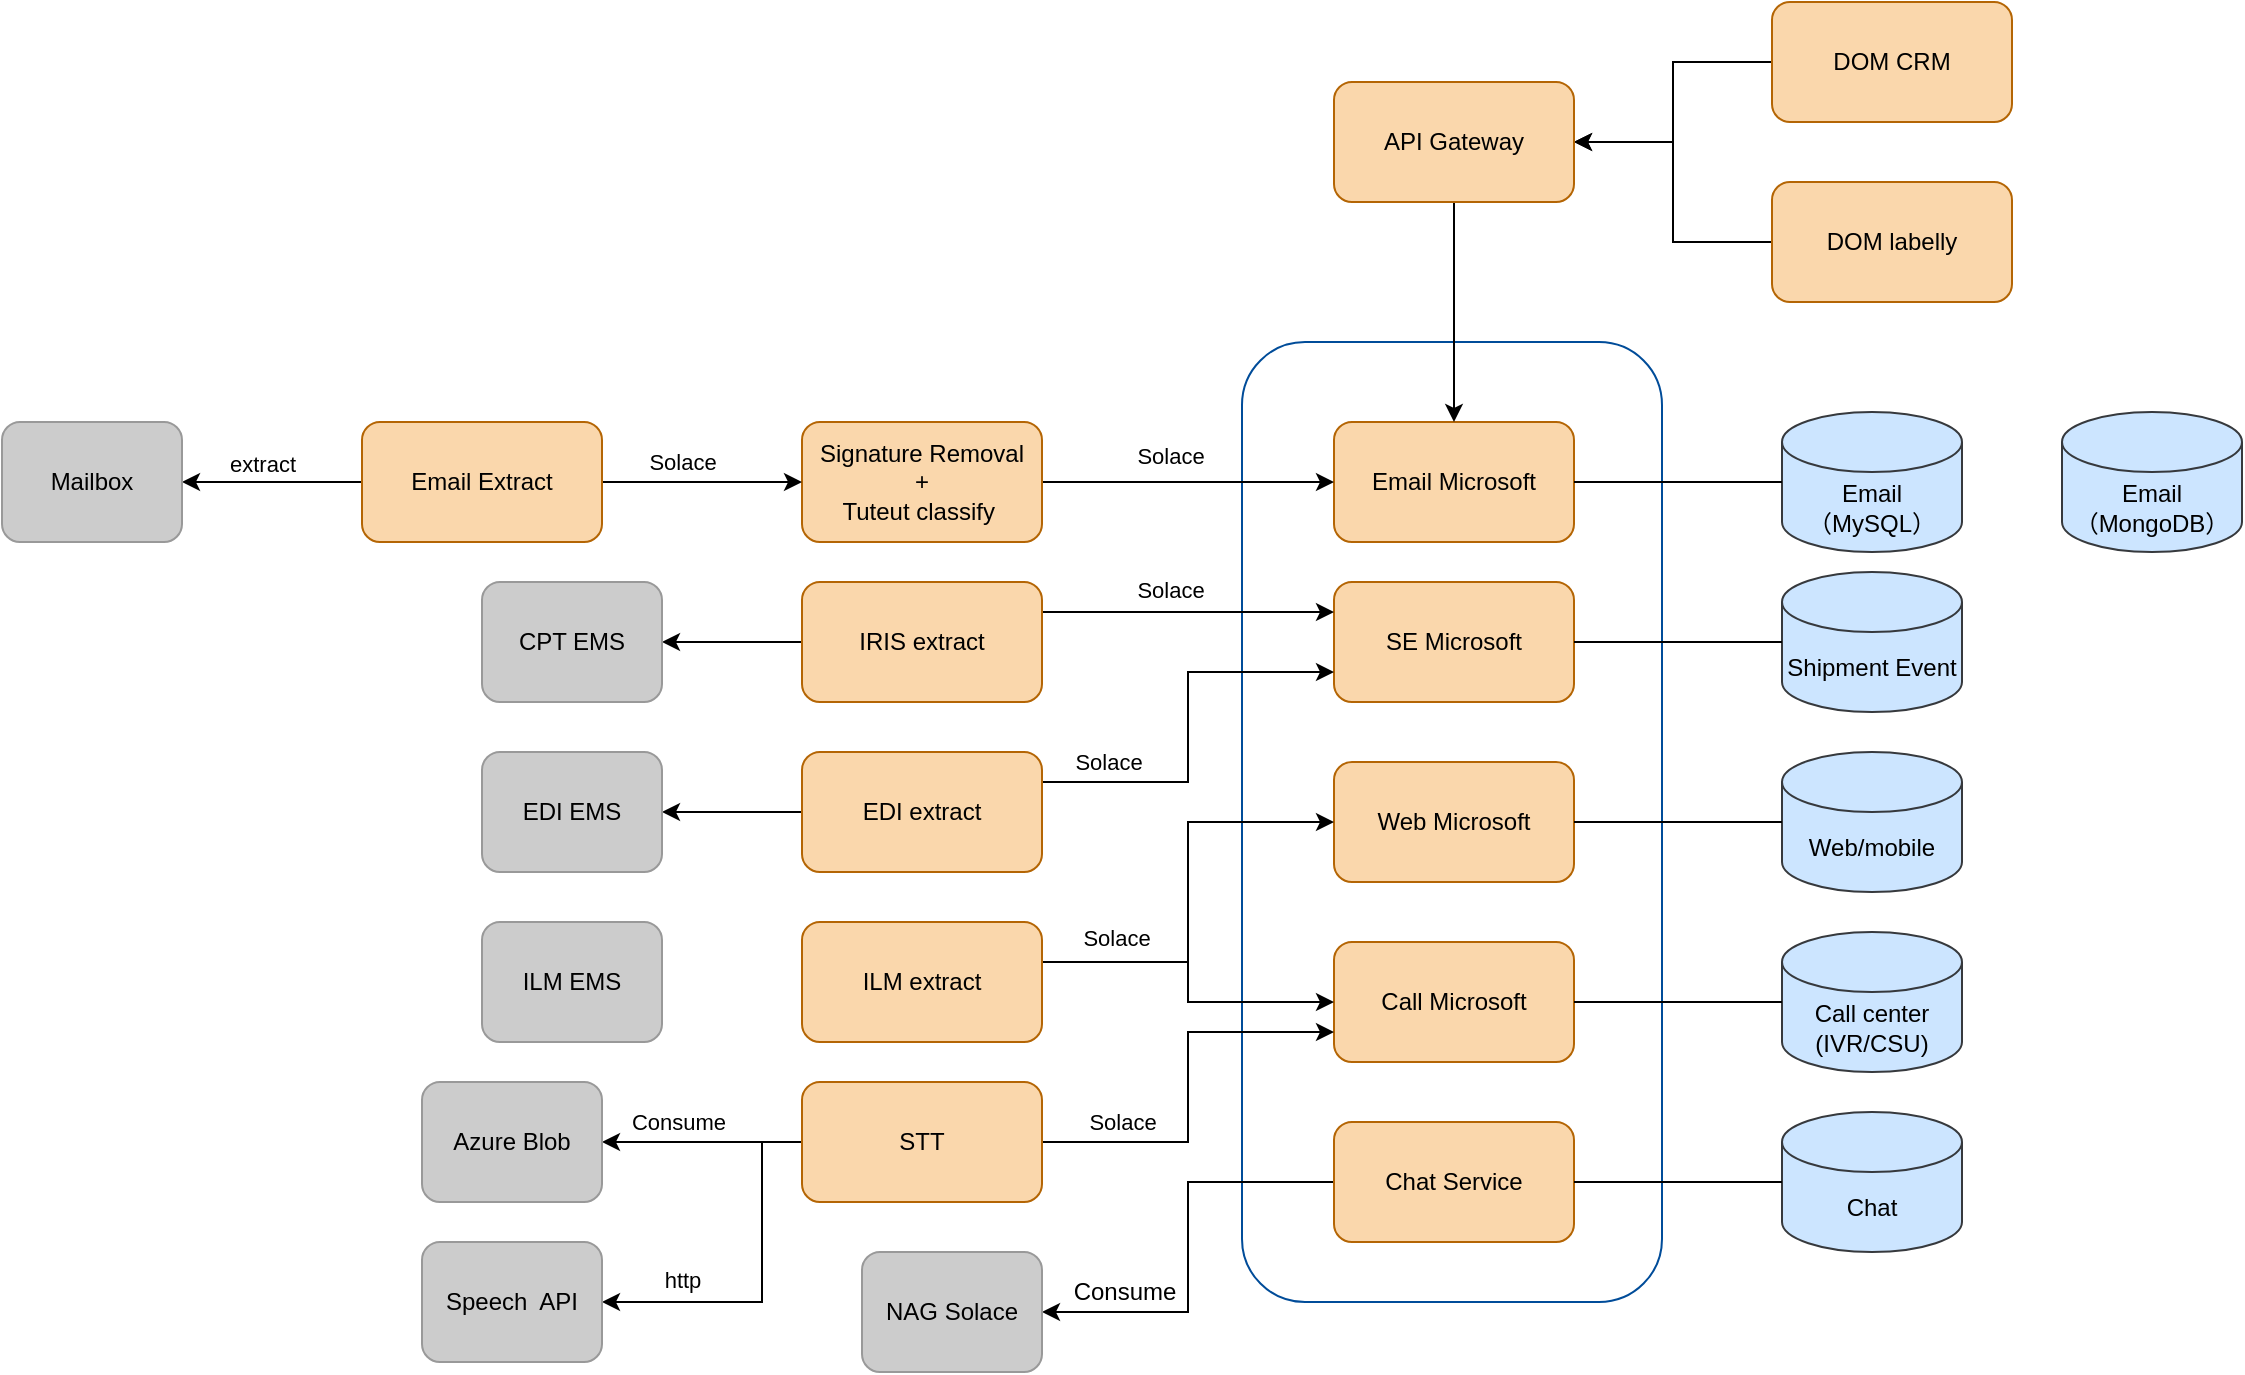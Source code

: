 <mxfile version="14.4.8" type="github">
  <diagram id="49KzD0q_o52CGu3O8EtS" name="Page-1">
    <mxGraphModel dx="2249" dy="1931" grid="1" gridSize="10" guides="1" tooltips="1" connect="1" arrows="1" fold="1" page="1" pageScale="1" pageWidth="827" pageHeight="1169" math="0" shadow="0">
      <root>
        <mxCell id="0" />
        <mxCell id="1" parent="0" />
        <mxCell id="RPP7evLBG8meGlh0PdTi-4" value="" style="rounded=1;whiteSpace=wrap;html=1;fillColor=none;strokeColor=#004C99;" vertex="1" parent="1">
          <mxGeometry x="450" y="130" width="210" height="480" as="geometry" />
        </mxCell>
        <mxCell id="RPP7evLBG8meGlh0PdTi-5" value="Email Microsoft" style="rounded=1;whiteSpace=wrap;html=1;strokeColor=#b46504;fillColor=#fad7ac;" vertex="1" parent="1">
          <mxGeometry x="496" y="170" width="120" height="60" as="geometry" />
        </mxCell>
        <mxCell id="RPP7evLBG8meGlh0PdTi-6" value="SE Microsoft" style="rounded=1;whiteSpace=wrap;html=1;strokeColor=#b46504;fillColor=#fad7ac;" vertex="1" parent="1">
          <mxGeometry x="496" y="250" width="120" height="60" as="geometry" />
        </mxCell>
        <mxCell id="RPP7evLBG8meGlh0PdTi-7" value="Web Microsoft" style="rounded=1;whiteSpace=wrap;html=1;strokeColor=#b46504;fillColor=#fad7ac;" vertex="1" parent="1">
          <mxGeometry x="496" y="340" width="120" height="60" as="geometry" />
        </mxCell>
        <mxCell id="RPP7evLBG8meGlh0PdTi-8" value="Call Microsoft" style="rounded=1;whiteSpace=wrap;html=1;strokeColor=#b46504;fillColor=#fad7ac;" vertex="1" parent="1">
          <mxGeometry x="496" y="430" width="120" height="60" as="geometry" />
        </mxCell>
        <mxCell id="RPP7evLBG8meGlh0PdTi-66" style="edgeStyle=orthogonalEdgeStyle;rounded=0;orthogonalLoop=1;jettySize=auto;html=1;entryX=1;entryY=0.5;entryDx=0;entryDy=0;" edge="1" parent="1" source="RPP7evLBG8meGlh0PdTi-9" target="RPP7evLBG8meGlh0PdTi-65">
          <mxGeometry relative="1" as="geometry" />
        </mxCell>
        <mxCell id="RPP7evLBG8meGlh0PdTi-9" value="Chat Service" style="rounded=1;whiteSpace=wrap;html=1;strokeColor=#b46504;fillColor=#fad7ac;" vertex="1" parent="1">
          <mxGeometry x="496" y="520" width="120" height="60" as="geometry" />
        </mxCell>
        <mxCell id="RPP7evLBG8meGlh0PdTi-10" value="Call center &lt;br&gt;(IVR/CSU)" style="shape=cylinder3;whiteSpace=wrap;html=1;boundedLbl=1;backgroundOutline=1;size=15;strokeColor=#36393d;fillColor=#cce5ff;" vertex="1" parent="1">
          <mxGeometry x="720" y="425" width="90" height="70" as="geometry" />
        </mxCell>
        <mxCell id="RPP7evLBG8meGlh0PdTi-12" value="Web/mobile" style="shape=cylinder3;whiteSpace=wrap;html=1;boundedLbl=1;backgroundOutline=1;size=15;strokeColor=#36393d;fillColor=#cce5ff;" vertex="1" parent="1">
          <mxGeometry x="720" y="335" width="90" height="70" as="geometry" />
        </mxCell>
        <mxCell id="RPP7evLBG8meGlh0PdTi-13" value="Email&lt;br&gt;（MySQL）" style="shape=cylinder3;whiteSpace=wrap;html=1;boundedLbl=1;backgroundOutline=1;size=15;strokeColor=#36393d;fillColor=#cce5ff;" vertex="1" parent="1">
          <mxGeometry x="720" y="165" width="90" height="70" as="geometry" />
        </mxCell>
        <mxCell id="RPP7evLBG8meGlh0PdTi-14" value="Shipment Event" style="shape=cylinder3;whiteSpace=wrap;html=1;boundedLbl=1;backgroundOutline=1;size=15;strokeColor=#36393d;fillColor=#cce5ff;" vertex="1" parent="1">
          <mxGeometry x="720" y="245" width="90" height="70" as="geometry" />
        </mxCell>
        <mxCell id="RPP7evLBG8meGlh0PdTi-15" value="Email&lt;br&gt;（MongoDB）" style="shape=cylinder3;whiteSpace=wrap;html=1;boundedLbl=1;backgroundOutline=1;size=15;strokeColor=#36393d;fillColor=#cce5ff;" vertex="1" parent="1">
          <mxGeometry x="860" y="165" width="90" height="70" as="geometry" />
        </mxCell>
        <mxCell id="RPP7evLBG8meGlh0PdTi-16" value="Chat" style="shape=cylinder3;whiteSpace=wrap;html=1;boundedLbl=1;backgroundOutline=1;size=15;strokeColor=#36393d;fillColor=#cce5ff;" vertex="1" parent="1">
          <mxGeometry x="720" y="515" width="90" height="70" as="geometry" />
        </mxCell>
        <mxCell id="RPP7evLBG8meGlh0PdTi-24" style="edgeStyle=orthogonalEdgeStyle;rounded=0;orthogonalLoop=1;jettySize=auto;html=1;entryX=0;entryY=0.5;entryDx=0;entryDy=0;" edge="1" parent="1" source="RPP7evLBG8meGlh0PdTi-17" target="RPP7evLBG8meGlh0PdTi-5">
          <mxGeometry relative="1" as="geometry" />
        </mxCell>
        <mxCell id="RPP7evLBG8meGlh0PdTi-25" value="Solace" style="edgeLabel;html=1;align=center;verticalAlign=middle;resizable=0;points=[];" vertex="1" connectable="0" parent="RPP7evLBG8meGlh0PdTi-24">
          <mxGeometry x="-0.137" y="-1" relative="1" as="geometry">
            <mxPoint x="1" y="-14" as="offset" />
          </mxGeometry>
        </mxCell>
        <mxCell id="RPP7evLBG8meGlh0PdTi-17" value="Signature Removal&lt;br&gt;+&lt;br&gt;Tuteut classify&amp;nbsp;" style="rounded=1;whiteSpace=wrap;html=1;strokeColor=#b46504;fillColor=#fad7ac;" vertex="1" parent="1">
          <mxGeometry x="230" y="170" width="120" height="60" as="geometry" />
        </mxCell>
        <mxCell id="RPP7evLBG8meGlh0PdTi-39" style="edgeStyle=orthogonalEdgeStyle;rounded=0;orthogonalLoop=1;jettySize=auto;html=1;entryX=0;entryY=0.5;entryDx=0;entryDy=0;" edge="1" parent="1" source="RPP7evLBG8meGlh0PdTi-18" target="RPP7evLBG8meGlh0PdTi-17">
          <mxGeometry relative="1" as="geometry" />
        </mxCell>
        <mxCell id="RPP7evLBG8meGlh0PdTi-42" value="Solace" style="edgeLabel;html=1;align=center;verticalAlign=middle;resizable=0;points=[];" vertex="1" connectable="0" parent="RPP7evLBG8meGlh0PdTi-39">
          <mxGeometry x="-0.2" y="-2" relative="1" as="geometry">
            <mxPoint y="-12" as="offset" />
          </mxGeometry>
        </mxCell>
        <mxCell id="RPP7evLBG8meGlh0PdTi-40" style="edgeStyle=orthogonalEdgeStyle;rounded=0;orthogonalLoop=1;jettySize=auto;html=1;entryX=1;entryY=0.5;entryDx=0;entryDy=0;" edge="1" parent="1" source="RPP7evLBG8meGlh0PdTi-18">
          <mxGeometry relative="1" as="geometry">
            <mxPoint x="-80" y="200" as="targetPoint" />
          </mxGeometry>
        </mxCell>
        <mxCell id="RPP7evLBG8meGlh0PdTi-41" value="extract" style="edgeLabel;html=1;align=center;verticalAlign=middle;resizable=0;points=[];" vertex="1" connectable="0" parent="RPP7evLBG8meGlh0PdTi-40">
          <mxGeometry x="0.244" y="-3" relative="1" as="geometry">
            <mxPoint x="6" y="-7" as="offset" />
          </mxGeometry>
        </mxCell>
        <mxCell id="RPP7evLBG8meGlh0PdTi-18" value="Email Extract" style="rounded=1;whiteSpace=wrap;html=1;strokeColor=#b46504;fillColor=#fad7ac;" vertex="1" parent="1">
          <mxGeometry x="10" y="170" width="120" height="60" as="geometry" />
        </mxCell>
        <mxCell id="RPP7evLBG8meGlh0PdTi-26" style="edgeStyle=orthogonalEdgeStyle;rounded=0;orthogonalLoop=1;jettySize=auto;html=1;entryX=0;entryY=0.25;entryDx=0;entryDy=0;" edge="1" parent="1" source="RPP7evLBG8meGlh0PdTi-20" target="RPP7evLBG8meGlh0PdTi-6">
          <mxGeometry relative="1" as="geometry">
            <Array as="points">
              <mxPoint x="390" y="265" />
              <mxPoint x="390" y="265" />
            </Array>
          </mxGeometry>
        </mxCell>
        <mxCell id="RPP7evLBG8meGlh0PdTi-43" value="Solace" style="edgeLabel;html=1;align=center;verticalAlign=middle;resizable=0;points=[];" vertex="1" connectable="0" parent="RPP7evLBG8meGlh0PdTi-26">
          <mxGeometry x="-0.151" y="-1" relative="1" as="geometry">
            <mxPoint x="2" y="-12" as="offset" />
          </mxGeometry>
        </mxCell>
        <mxCell id="RPP7evLBG8meGlh0PdTi-57" style="edgeStyle=orthogonalEdgeStyle;rounded=0;orthogonalLoop=1;jettySize=auto;html=1;entryX=1;entryY=0.5;entryDx=0;entryDy=0;" edge="1" parent="1" source="RPP7evLBG8meGlh0PdTi-20" target="RPP7evLBG8meGlh0PdTi-56">
          <mxGeometry relative="1" as="geometry" />
        </mxCell>
        <mxCell id="RPP7evLBG8meGlh0PdTi-20" value="IRIS extract" style="rounded=1;whiteSpace=wrap;html=1;strokeColor=#b46504;fillColor=#fad7ac;" vertex="1" parent="1">
          <mxGeometry x="230" y="250" width="120" height="60" as="geometry" />
        </mxCell>
        <mxCell id="RPP7evLBG8meGlh0PdTi-27" style="edgeStyle=orthogonalEdgeStyle;rounded=0;orthogonalLoop=1;jettySize=auto;html=1;entryX=0;entryY=0.75;entryDx=0;entryDy=0;" edge="1" parent="1" source="RPP7evLBG8meGlh0PdTi-21" target="RPP7evLBG8meGlh0PdTi-6">
          <mxGeometry relative="1" as="geometry">
            <Array as="points">
              <mxPoint x="423" y="350" />
              <mxPoint x="423" y="295" />
            </Array>
          </mxGeometry>
        </mxCell>
        <mxCell id="RPP7evLBG8meGlh0PdTi-44" value="Solace" style="edgeLabel;html=1;align=center;verticalAlign=middle;resizable=0;points=[];" vertex="1" connectable="0" parent="RPP7evLBG8meGlh0PdTi-27">
          <mxGeometry x="-0.811" y="-2" relative="1" as="geometry">
            <mxPoint x="14" y="-12" as="offset" />
          </mxGeometry>
        </mxCell>
        <mxCell id="RPP7evLBG8meGlh0PdTi-64" style="edgeStyle=orthogonalEdgeStyle;rounded=0;orthogonalLoop=1;jettySize=auto;html=1;entryX=1;entryY=0.5;entryDx=0;entryDy=0;" edge="1" parent="1" source="RPP7evLBG8meGlh0PdTi-21" target="RPP7evLBG8meGlh0PdTi-60">
          <mxGeometry relative="1" as="geometry" />
        </mxCell>
        <mxCell id="RPP7evLBG8meGlh0PdTi-21" value="EDI extract" style="rounded=1;whiteSpace=wrap;html=1;strokeColor=#b46504;fillColor=#fad7ac;" vertex="1" parent="1">
          <mxGeometry x="230" y="335" width="120" height="60" as="geometry" />
        </mxCell>
        <mxCell id="RPP7evLBG8meGlh0PdTi-29" style="edgeStyle=orthogonalEdgeStyle;rounded=0;orthogonalLoop=1;jettySize=auto;html=1;entryX=0;entryY=0.5;entryDx=0;entryDy=0;" edge="1" parent="1" source="RPP7evLBG8meGlh0PdTi-22" target="RPP7evLBG8meGlh0PdTi-7">
          <mxGeometry relative="1" as="geometry">
            <Array as="points">
              <mxPoint x="423" y="440" />
              <mxPoint x="423" y="370" />
            </Array>
          </mxGeometry>
        </mxCell>
        <mxCell id="RPP7evLBG8meGlh0PdTi-30" style="edgeStyle=orthogonalEdgeStyle;rounded=0;orthogonalLoop=1;jettySize=auto;html=1;" edge="1" parent="1" source="RPP7evLBG8meGlh0PdTi-22" target="RPP7evLBG8meGlh0PdTi-8">
          <mxGeometry relative="1" as="geometry">
            <Array as="points">
              <mxPoint x="423" y="440" />
              <mxPoint x="423" y="460" />
            </Array>
          </mxGeometry>
        </mxCell>
        <mxCell id="RPP7evLBG8meGlh0PdTi-45" value="Solace" style="edgeLabel;html=1;align=center;verticalAlign=middle;resizable=0;points=[];" vertex="1" connectable="0" parent="RPP7evLBG8meGlh0PdTi-30">
          <mxGeometry x="-0.593" y="1" relative="1" as="geometry">
            <mxPoint x="3" y="-11" as="offset" />
          </mxGeometry>
        </mxCell>
        <mxCell id="RPP7evLBG8meGlh0PdTi-22" value="ILM extract" style="rounded=1;whiteSpace=wrap;html=1;strokeColor=#b46504;fillColor=#fad7ac;" vertex="1" parent="1">
          <mxGeometry x="230" y="420" width="120" height="60" as="geometry" />
        </mxCell>
        <mxCell id="RPP7evLBG8meGlh0PdTi-32" style="edgeStyle=orthogonalEdgeStyle;rounded=0;orthogonalLoop=1;jettySize=auto;html=1;entryX=0;entryY=0.75;entryDx=0;entryDy=0;exitX=1;exitY=0.5;exitDx=0;exitDy=0;" edge="1" parent="1" source="RPP7evLBG8meGlh0PdTi-28" target="RPP7evLBG8meGlh0PdTi-8">
          <mxGeometry relative="1" as="geometry">
            <Array as="points">
              <mxPoint x="423" y="530" />
              <mxPoint x="423" y="475" />
            </Array>
          </mxGeometry>
        </mxCell>
        <mxCell id="RPP7evLBG8meGlh0PdTi-46" value="Solace" style="edgeLabel;html=1;align=center;verticalAlign=middle;resizable=0;points=[];" vertex="1" connectable="0" parent="RPP7evLBG8meGlh0PdTi-32">
          <mxGeometry x="-0.202" y="-1" relative="1" as="geometry">
            <mxPoint x="-34" y="-3" as="offset" />
          </mxGeometry>
        </mxCell>
        <mxCell id="RPP7evLBG8meGlh0PdTi-68" style="edgeStyle=orthogonalEdgeStyle;rounded=0;orthogonalLoop=1;jettySize=auto;html=1;entryX=1;entryY=0.5;entryDx=0;entryDy=0;" edge="1" parent="1" source="RPP7evLBG8meGlh0PdTi-28" target="RPP7evLBG8meGlh0PdTi-62">
          <mxGeometry relative="1" as="geometry" />
        </mxCell>
        <mxCell id="RPP7evLBG8meGlh0PdTi-70" value="Consume" style="edgeLabel;html=1;align=center;verticalAlign=middle;resizable=0;points=[];" vertex="1" connectable="0" parent="RPP7evLBG8meGlh0PdTi-68">
          <mxGeometry x="0.24" y="-1" relative="1" as="geometry">
            <mxPoint y="-9" as="offset" />
          </mxGeometry>
        </mxCell>
        <mxCell id="RPP7evLBG8meGlh0PdTi-69" style="edgeStyle=orthogonalEdgeStyle;rounded=0;orthogonalLoop=1;jettySize=auto;html=1;entryX=1;entryY=0.5;entryDx=0;entryDy=0;" edge="1" parent="1" source="RPP7evLBG8meGlh0PdTi-28" target="RPP7evLBG8meGlh0PdTi-63">
          <mxGeometry relative="1" as="geometry">
            <Array as="points">
              <mxPoint x="210" y="530" />
              <mxPoint x="210" y="610" />
            </Array>
          </mxGeometry>
        </mxCell>
        <mxCell id="RPP7evLBG8meGlh0PdTi-71" value="http" style="edgeLabel;html=1;align=center;verticalAlign=middle;resizable=0;points=[];" vertex="1" connectable="0" parent="RPP7evLBG8meGlh0PdTi-69">
          <mxGeometry x="0.256" relative="1" as="geometry">
            <mxPoint x="-27" y="-11" as="offset" />
          </mxGeometry>
        </mxCell>
        <mxCell id="RPP7evLBG8meGlh0PdTi-28" value="STT" style="rounded=1;whiteSpace=wrap;html=1;strokeColor=#b46504;fillColor=#fad7ac;" vertex="1" parent="1">
          <mxGeometry x="230" y="500" width="120" height="60" as="geometry" />
        </mxCell>
        <mxCell id="RPP7evLBG8meGlh0PdTi-37" style="edgeStyle=orthogonalEdgeStyle;rounded=0;orthogonalLoop=1;jettySize=auto;html=1;entryX=1;entryY=0.5;entryDx=0;entryDy=0;" edge="1" parent="1" source="RPP7evLBG8meGlh0PdTi-33" target="RPP7evLBG8meGlh0PdTi-35">
          <mxGeometry relative="1" as="geometry" />
        </mxCell>
        <mxCell id="RPP7evLBG8meGlh0PdTi-33" value="DOM CRM" style="rounded=1;whiteSpace=wrap;html=1;strokeColor=#b46504;fillColor=#fad7ac;" vertex="1" parent="1">
          <mxGeometry x="715" y="-40" width="120" height="60" as="geometry" />
        </mxCell>
        <mxCell id="RPP7evLBG8meGlh0PdTi-38" style="edgeStyle=orthogonalEdgeStyle;rounded=0;orthogonalLoop=1;jettySize=auto;html=1;entryX=1;entryY=0.5;entryDx=0;entryDy=0;" edge="1" parent="1" source="RPP7evLBG8meGlh0PdTi-34" target="RPP7evLBG8meGlh0PdTi-35">
          <mxGeometry relative="1" as="geometry" />
        </mxCell>
        <mxCell id="RPP7evLBG8meGlh0PdTi-34" value="DOM labelly" style="rounded=1;whiteSpace=wrap;html=1;strokeColor=#b46504;fillColor=#fad7ac;" vertex="1" parent="1">
          <mxGeometry x="715" y="50" width="120" height="60" as="geometry" />
        </mxCell>
        <mxCell id="RPP7evLBG8meGlh0PdTi-36" style="edgeStyle=orthogonalEdgeStyle;rounded=0;orthogonalLoop=1;jettySize=auto;html=1;" edge="1" parent="1" source="RPP7evLBG8meGlh0PdTi-35" target="RPP7evLBG8meGlh0PdTi-5">
          <mxGeometry relative="1" as="geometry" />
        </mxCell>
        <mxCell id="RPP7evLBG8meGlh0PdTi-35" value="API Gateway" style="rounded=1;whiteSpace=wrap;html=1;strokeColor=#b46504;fillColor=#fad7ac;" vertex="1" parent="1">
          <mxGeometry x="496" width="120" height="60" as="geometry" />
        </mxCell>
        <mxCell id="RPP7evLBG8meGlh0PdTi-47" value="" style="endArrow=none;html=1;entryX=0;entryY=0.5;entryDx=0;entryDy=0;entryPerimeter=0;" edge="1" parent="1" target="RPP7evLBG8meGlh0PdTi-13">
          <mxGeometry width="50" height="50" relative="1" as="geometry">
            <mxPoint x="616" y="200" as="sourcePoint" />
            <mxPoint x="666" y="150" as="targetPoint" />
          </mxGeometry>
        </mxCell>
        <mxCell id="RPP7evLBG8meGlh0PdTi-50" value="" style="endArrow=none;html=1;entryX=0;entryY=0.5;entryDx=0;entryDy=0;entryPerimeter=0;" edge="1" parent="1" target="RPP7evLBG8meGlh0PdTi-14">
          <mxGeometry width="50" height="50" relative="1" as="geometry">
            <mxPoint x="616" y="280" as="sourcePoint" />
            <mxPoint x="666" y="230" as="targetPoint" />
          </mxGeometry>
        </mxCell>
        <mxCell id="RPP7evLBG8meGlh0PdTi-51" value="" style="endArrow=none;html=1;entryX=0;entryY=0.5;entryDx=0;entryDy=0;entryPerimeter=0;" edge="1" parent="1" target="RPP7evLBG8meGlh0PdTi-12">
          <mxGeometry width="50" height="50" relative="1" as="geometry">
            <mxPoint x="616" y="370" as="sourcePoint" />
            <mxPoint x="666" y="320" as="targetPoint" />
          </mxGeometry>
        </mxCell>
        <mxCell id="RPP7evLBG8meGlh0PdTi-52" value="" style="endArrow=none;html=1;entryX=0;entryY=0.5;entryDx=0;entryDy=0;entryPerimeter=0;" edge="1" parent="1" target="RPP7evLBG8meGlh0PdTi-10">
          <mxGeometry width="50" height="50" relative="1" as="geometry">
            <mxPoint x="616" y="460" as="sourcePoint" />
            <mxPoint x="720" y="470" as="targetPoint" />
          </mxGeometry>
        </mxCell>
        <mxCell id="RPP7evLBG8meGlh0PdTi-53" value="" style="endArrow=none;html=1;entryX=0;entryY=0.5;entryDx=0;entryDy=0;entryPerimeter=0;" edge="1" parent="1" target="RPP7evLBG8meGlh0PdTi-16">
          <mxGeometry width="50" height="50" relative="1" as="geometry">
            <mxPoint x="616" y="550" as="sourcePoint" />
            <mxPoint x="720" y="560" as="targetPoint" />
          </mxGeometry>
        </mxCell>
        <mxCell id="RPP7evLBG8meGlh0PdTi-56" value="CPT EMS" style="rounded=1;whiteSpace=wrap;html=1;strokeColor=#999999;fillColor=#CCCCCC;" vertex="1" parent="1">
          <mxGeometry x="70" y="250" width="90" height="60" as="geometry" />
        </mxCell>
        <mxCell id="RPP7evLBG8meGlh0PdTi-60" value="EDI EMS" style="rounded=1;whiteSpace=wrap;html=1;strokeColor=#999999;fillColor=#CCCCCC;" vertex="1" parent="1">
          <mxGeometry x="70" y="335" width="90" height="60" as="geometry" />
        </mxCell>
        <mxCell id="RPP7evLBG8meGlh0PdTi-61" value="ILM EMS" style="rounded=1;whiteSpace=wrap;html=1;strokeColor=#999999;fillColor=#CCCCCC;" vertex="1" parent="1">
          <mxGeometry x="70" y="420" width="90" height="60" as="geometry" />
        </mxCell>
        <mxCell id="RPP7evLBG8meGlh0PdTi-62" value="Azure Blob" style="rounded=1;whiteSpace=wrap;html=1;strokeColor=#999999;fillColor=#CCCCCC;" vertex="1" parent="1">
          <mxGeometry x="40" y="500" width="90" height="60" as="geometry" />
        </mxCell>
        <mxCell id="RPP7evLBG8meGlh0PdTi-63" value="Speech&amp;nbsp; API" style="rounded=1;whiteSpace=wrap;html=1;strokeColor=#999999;fillColor=#CCCCCC;" vertex="1" parent="1">
          <mxGeometry x="40" y="580" width="90" height="60" as="geometry" />
        </mxCell>
        <mxCell id="RPP7evLBG8meGlh0PdTi-65" value="NAG Solace" style="rounded=1;whiteSpace=wrap;html=1;strokeColor=#999999;fillColor=#CCCCCC;" vertex="1" parent="1">
          <mxGeometry x="260" y="585" width="90" height="60" as="geometry" />
        </mxCell>
        <mxCell id="RPP7evLBG8meGlh0PdTi-67" value="Consume" style="text;html=1;align=center;verticalAlign=middle;resizable=0;points=[];autosize=1;" vertex="1" parent="1">
          <mxGeometry x="356" y="595" width="70" height="20" as="geometry" />
        </mxCell>
        <mxCell id="RPP7evLBG8meGlh0PdTi-72" value="Mailbox" style="rounded=1;whiteSpace=wrap;html=1;strokeColor=#999999;fillColor=#CCCCCC;" vertex="1" parent="1">
          <mxGeometry x="-170" y="170" width="90" height="60" as="geometry" />
        </mxCell>
      </root>
    </mxGraphModel>
  </diagram>
</mxfile>
